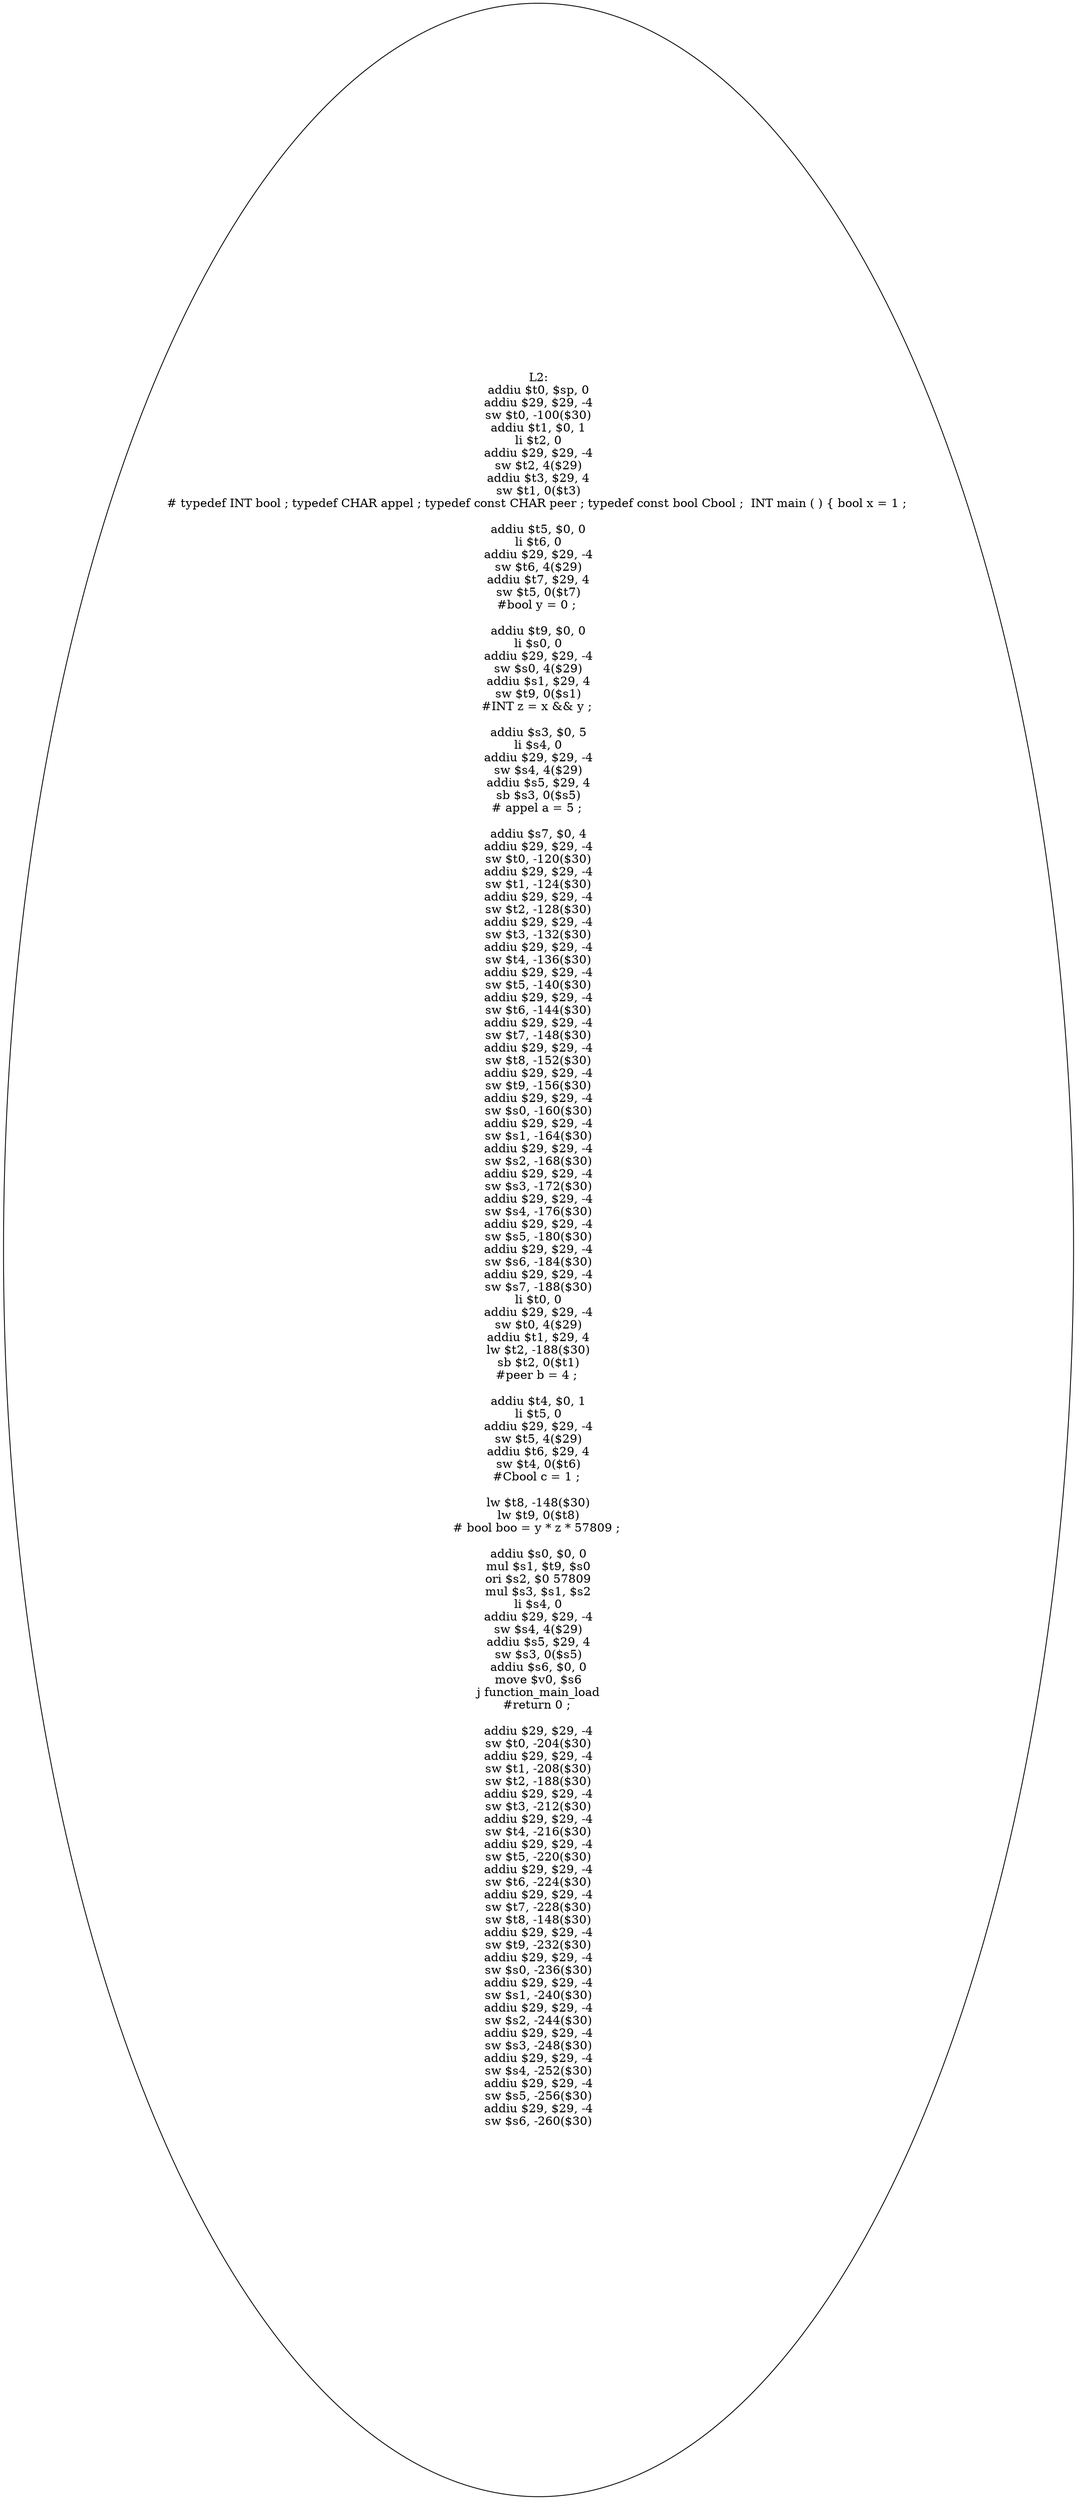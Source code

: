 digraph AST {
  "125702257146416" [label="L2:
addiu $t0, $sp, 0
addiu $29, $29, -4
sw $t0, -100($30)
addiu $t1, $0, 1
li $t2, 0
addiu $29, $29, -4
sw $t2, 4($29)
addiu $t3, $29, 4
sw $t1, 0($t3)
# typedef INT bool ; typedef CHAR appel ; typedef const CHAR peer ; typedef const bool Cbool ;  INT main ( ) { bool x = 1 ; 

addiu $t5, $0, 0
li $t6, 0
addiu $29, $29, -4
sw $t6, 4($29)
addiu $t7, $29, 4
sw $t5, 0($t7)
#bool y = 0 ; 

addiu $t9, $0, 0
li $s0, 0
addiu $29, $29, -4
sw $s0, 4($29)
addiu $s1, $29, 4
sw $t9, 0($s1)
#INT z = x && y ; 

addiu $s3, $0, 5
li $s4, 0
addiu $29, $29, -4
sw $s4, 4($29)
addiu $s5, $29, 4
sb $s3, 0($s5)
# appel a = 5 ; 

addiu $s7, $0, 4
addiu $29, $29, -4
sw $t0, -120($30)
addiu $29, $29, -4
sw $t1, -124($30)
addiu $29, $29, -4
sw $t2, -128($30)
addiu $29, $29, -4
sw $t3, -132($30)
addiu $29, $29, -4
sw $t4, -136($30)
addiu $29, $29, -4
sw $t5, -140($30)
addiu $29, $29, -4
sw $t6, -144($30)
addiu $29, $29, -4
sw $t7, -148($30)
addiu $29, $29, -4
sw $t8, -152($30)
addiu $29, $29, -4
sw $t9, -156($30)
addiu $29, $29, -4
sw $s0, -160($30)
addiu $29, $29, -4
sw $s1, -164($30)
addiu $29, $29, -4
sw $s2, -168($30)
addiu $29, $29, -4
sw $s3, -172($30)
addiu $29, $29, -4
sw $s4, -176($30)
addiu $29, $29, -4
sw $s5, -180($30)
addiu $29, $29, -4
sw $s6, -184($30)
addiu $29, $29, -4
sw $s7, -188($30)
li $t0, 0
addiu $29, $29, -4
sw $t0, 4($29)
addiu $t1, $29, 4
lw $t2, -188($30)
sb $t2, 0($t1)
#peer b = 4 ; 

addiu $t4, $0, 1
li $t5, 0
addiu $29, $29, -4
sw $t5, 4($29)
addiu $t6, $29, 4
sw $t4, 0($t6)
#Cbool c = 1 ; 

lw $t8, -148($30)
lw $t9, 0($t8)
# bool boo = y * z * 57809 ; 

addiu $s0, $0, 0
mul $s1, $t9, $s0
ori $s2, $0 57809
mul $s3, $s1, $s2
li $s4, 0
addiu $29, $29, -4
sw $s4, 4($29)
addiu $s5, $29, 4
sw $s3, 0($s5)
addiu $s6, $0, 0
move $v0, $s6
j function_main_load
#return 0 ; 

addiu $29, $29, -4
sw $t0, -204($30)
addiu $29, $29, -4
sw $t1, -208($30)
sw $t2, -188($30)
addiu $29, $29, -4
sw $t3, -212($30)
addiu $29, $29, -4
sw $t4, -216($30)
addiu $29, $29, -4
sw $t5, -220($30)
addiu $29, $29, -4
sw $t6, -224($30)
addiu $29, $29, -4
sw $t7, -228($30)
sw $t8, -148($30)
addiu $29, $29, -4
sw $t9, -232($30)
addiu $29, $29, -4
sw $s0, -236($30)
addiu $29, $29, -4
sw $s1, -240($30)
addiu $29, $29, -4
sw $s2, -244($30)
addiu $29, $29, -4
sw $s3, -248($30)
addiu $29, $29, -4
sw $s4, -252($30)
addiu $29, $29, -4
sw $s5, -256($30)
addiu $29, $29, -4
sw $s6, -260($30)
"];
}
